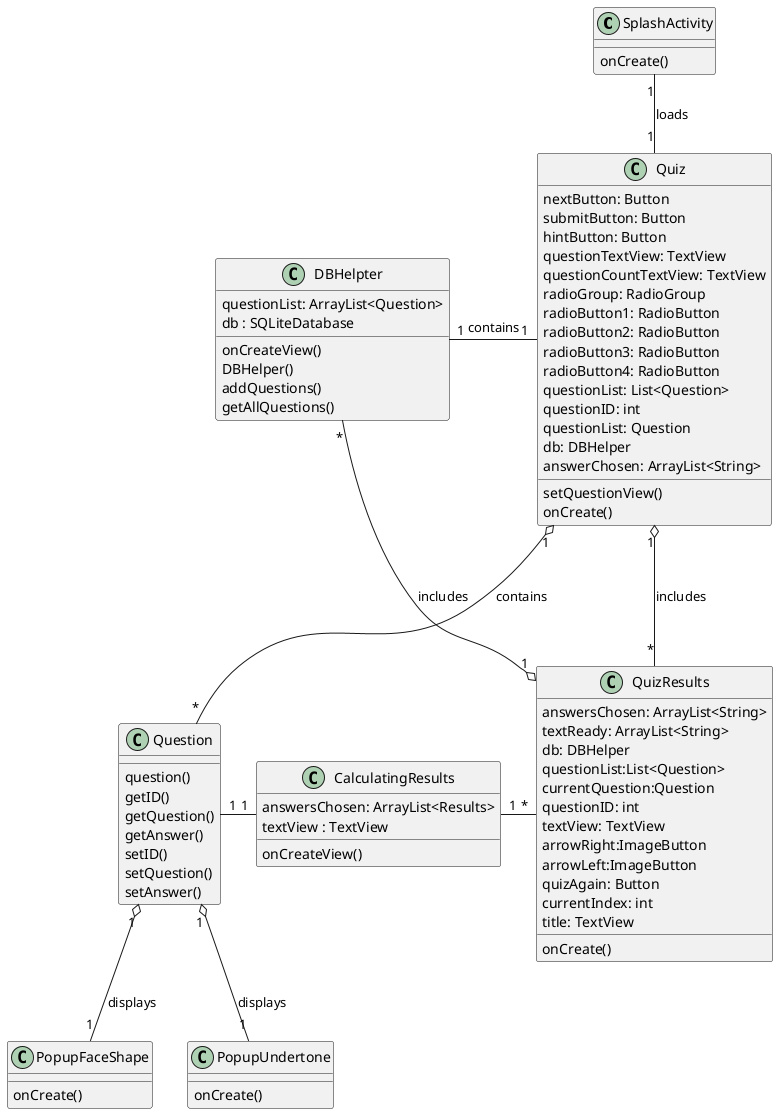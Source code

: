 @startuml

class SplashActivity {
    onCreate()
}
class CalculatingResults {
    answersChosen: ArrayList<Results>
    textView : TextView
    onCreateView()

}
class DBHelpter {
    questionList: ArrayList<Question>
    db : SQLiteDatabase
    onCreateView()
    DBHelper()
    addQuestions()
    getAllQuestions()
}
class PopupFaceShape {
    onCreate()
}
class PopupUndertone {
    onCreate()
}
class Question {
    question()
    getID()
    getQuestion()
    getAnswer()
    setID()
    setQuestion()
    setAnswer()

}
class Quiz {
    nextButton: Button
    submitButton: Button
    hintButton: Button
    questionTextView: TextView
    questionCountTextView: TextView
    radioGroup: RadioGroup
    radioButton1: RadioButton
    radioButton2: RadioButton
    radioButton3: RadioButton
    radioButton4: RadioButton
    questionList: List<Question>
    questionID: int
     questionList: Question
     db: DBHelper
     answerChosen: ArrayList<String>
     setQuestionView()
     onCreate()
}
class QuizResults {
    answersChosen: ArrayList<String>
    textReady: ArrayList<String>
    db: DBHelper
    questionList:List<Question>
    currentQuestion:Question
    questionID: int
    textView: TextView
    arrowRight:ImageButton
    arrowLeft:ImageButton
     quizAgain: Button
    currentIndex: int
     title: TextView
     onCreate()
}

SplashActivity "1" -- "1" Quiz : loads
Quiz "1" o--- "*" Question : contains
Question "1" o-- "1" PopupFaceShape: displays
Question "1" o-- "1" PopupUndertone: displays
DBHelpter "1" - "1" Quiz: contains
Question "1" - "1" CalculatingResults
CalculatingResults "1" - "*" QuizResults
Quiz "1" o-- "*" QuizResults: includes
QuizResults "1" o-- "*" DBHelpter: includes

@enduml